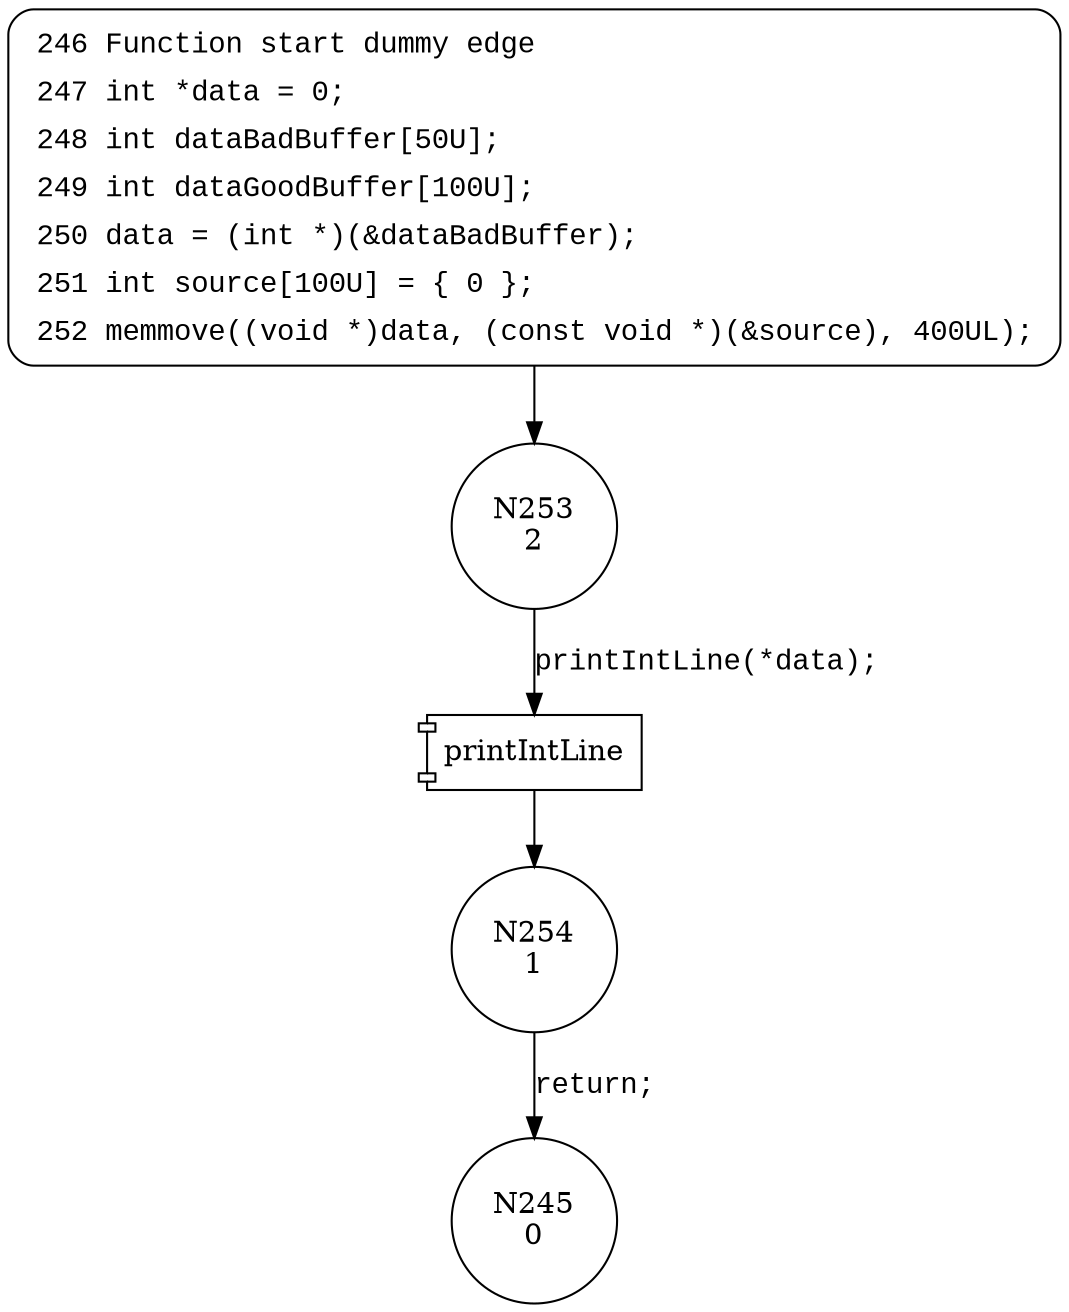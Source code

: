 digraph CWE121_Stack_Based_Buffer_Overflow__CWE805_int_declare_memmove_03_bad {
253 [shape="circle" label="N253\n2"]
254 [shape="circle" label="N254\n1"]
245 [shape="circle" label="N245\n0"]
246 [style="filled,bold" penwidth="1" fillcolor="white" fontname="Courier New" shape="Mrecord" label=<<table border="0" cellborder="0" cellpadding="3" bgcolor="white"><tr><td align="right">246</td><td align="left">Function start dummy edge</td></tr><tr><td align="right">247</td><td align="left">int *data = 0;</td></tr><tr><td align="right">248</td><td align="left">int dataBadBuffer[50U];</td></tr><tr><td align="right">249</td><td align="left">int dataGoodBuffer[100U];</td></tr><tr><td align="right">250</td><td align="left">data = (int *)(&amp;dataBadBuffer);</td></tr><tr><td align="right">251</td><td align="left">int source[100U] = &#123; 0 &#125;;</td></tr><tr><td align="right">252</td><td align="left">memmove((void *)data, (const void *)(&amp;source), 400UL);</td></tr></table>>]
246 -> 253[label=""]
100007 [shape="component" label="printIntLine"]
253 -> 100007 [label="printIntLine(*data);" fontname="Courier New"]
100007 -> 254 [label="" fontname="Courier New"]
254 -> 245 [label="return;" fontname="Courier New"]
}